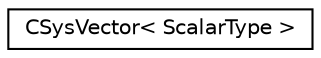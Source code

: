 digraph "Graphical Class Hierarchy"
{
  edge [fontname="Helvetica",fontsize="10",labelfontname="Helvetica",labelfontsize="10"];
  node [fontname="Helvetica",fontsize="10",shape=record];
  rankdir="LR";
  Node0 [label="CSysVector\< ScalarType \>",height=0.2,width=0.4,color="black", fillcolor="white", style="filled",URL="$class_c_sys_vector.html",tooltip="Class for holding and manipulating vectors needed by linear solvers. "];
}
